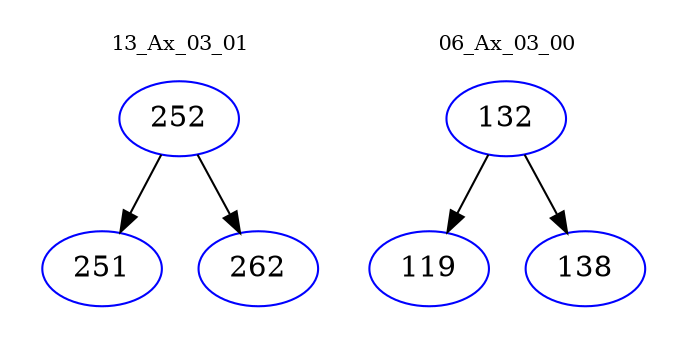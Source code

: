 digraph{
subgraph cluster_0 {
color = white
label = "13_Ax_03_01";
fontsize=10;
T0_252 [label="252", color="blue"]
T0_252 -> T0_251 [color="black"]
T0_251 [label="251", color="blue"]
T0_252 -> T0_262 [color="black"]
T0_262 [label="262", color="blue"]
}
subgraph cluster_1 {
color = white
label = "06_Ax_03_00";
fontsize=10;
T1_132 [label="132", color="blue"]
T1_132 -> T1_119 [color="black"]
T1_119 [label="119", color="blue"]
T1_132 -> T1_138 [color="black"]
T1_138 [label="138", color="blue"]
}
}

